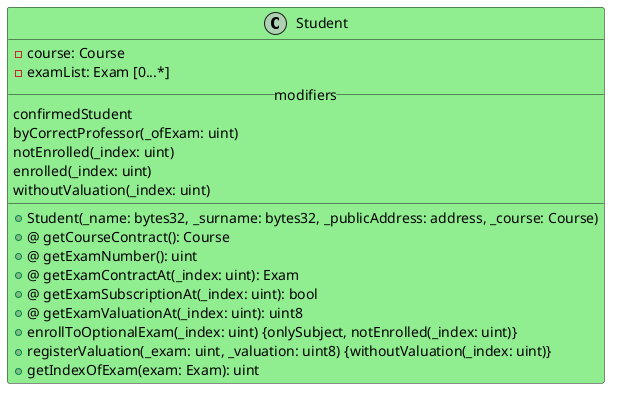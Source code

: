@startuml

class Student #LightGreen {
- course: Course
- examList: Exam [0...*]
__modifiers__
confirmedStudent
byCorrectProfessor(_ofExam: uint)
notEnrolled(_index: uint)
enrolled(_index: uint)
withoutValuation(_index: uint)
__
+ Student(_name: bytes32, _surname: bytes32, _publicAddress: address, _course: Course)
+@ getCourseContract(): Course
+@ getExamNumber(): uint
+@ getExamContractAt(_index: uint): Exam
+@ getExamSubscriptionAt(_index: uint): bool
+@ getExamValuationAt(_index: uint): uint8
+ enrollToOptionalExam(_index: uint) {onlySubject, notEnrolled(_index: uint)}
+ registerValuation(_exam: uint, _valuation: uint8) {withoutValuation(_index: uint)}
+ getIndexOfExam(exam: Exam): uint
}
@enduml
